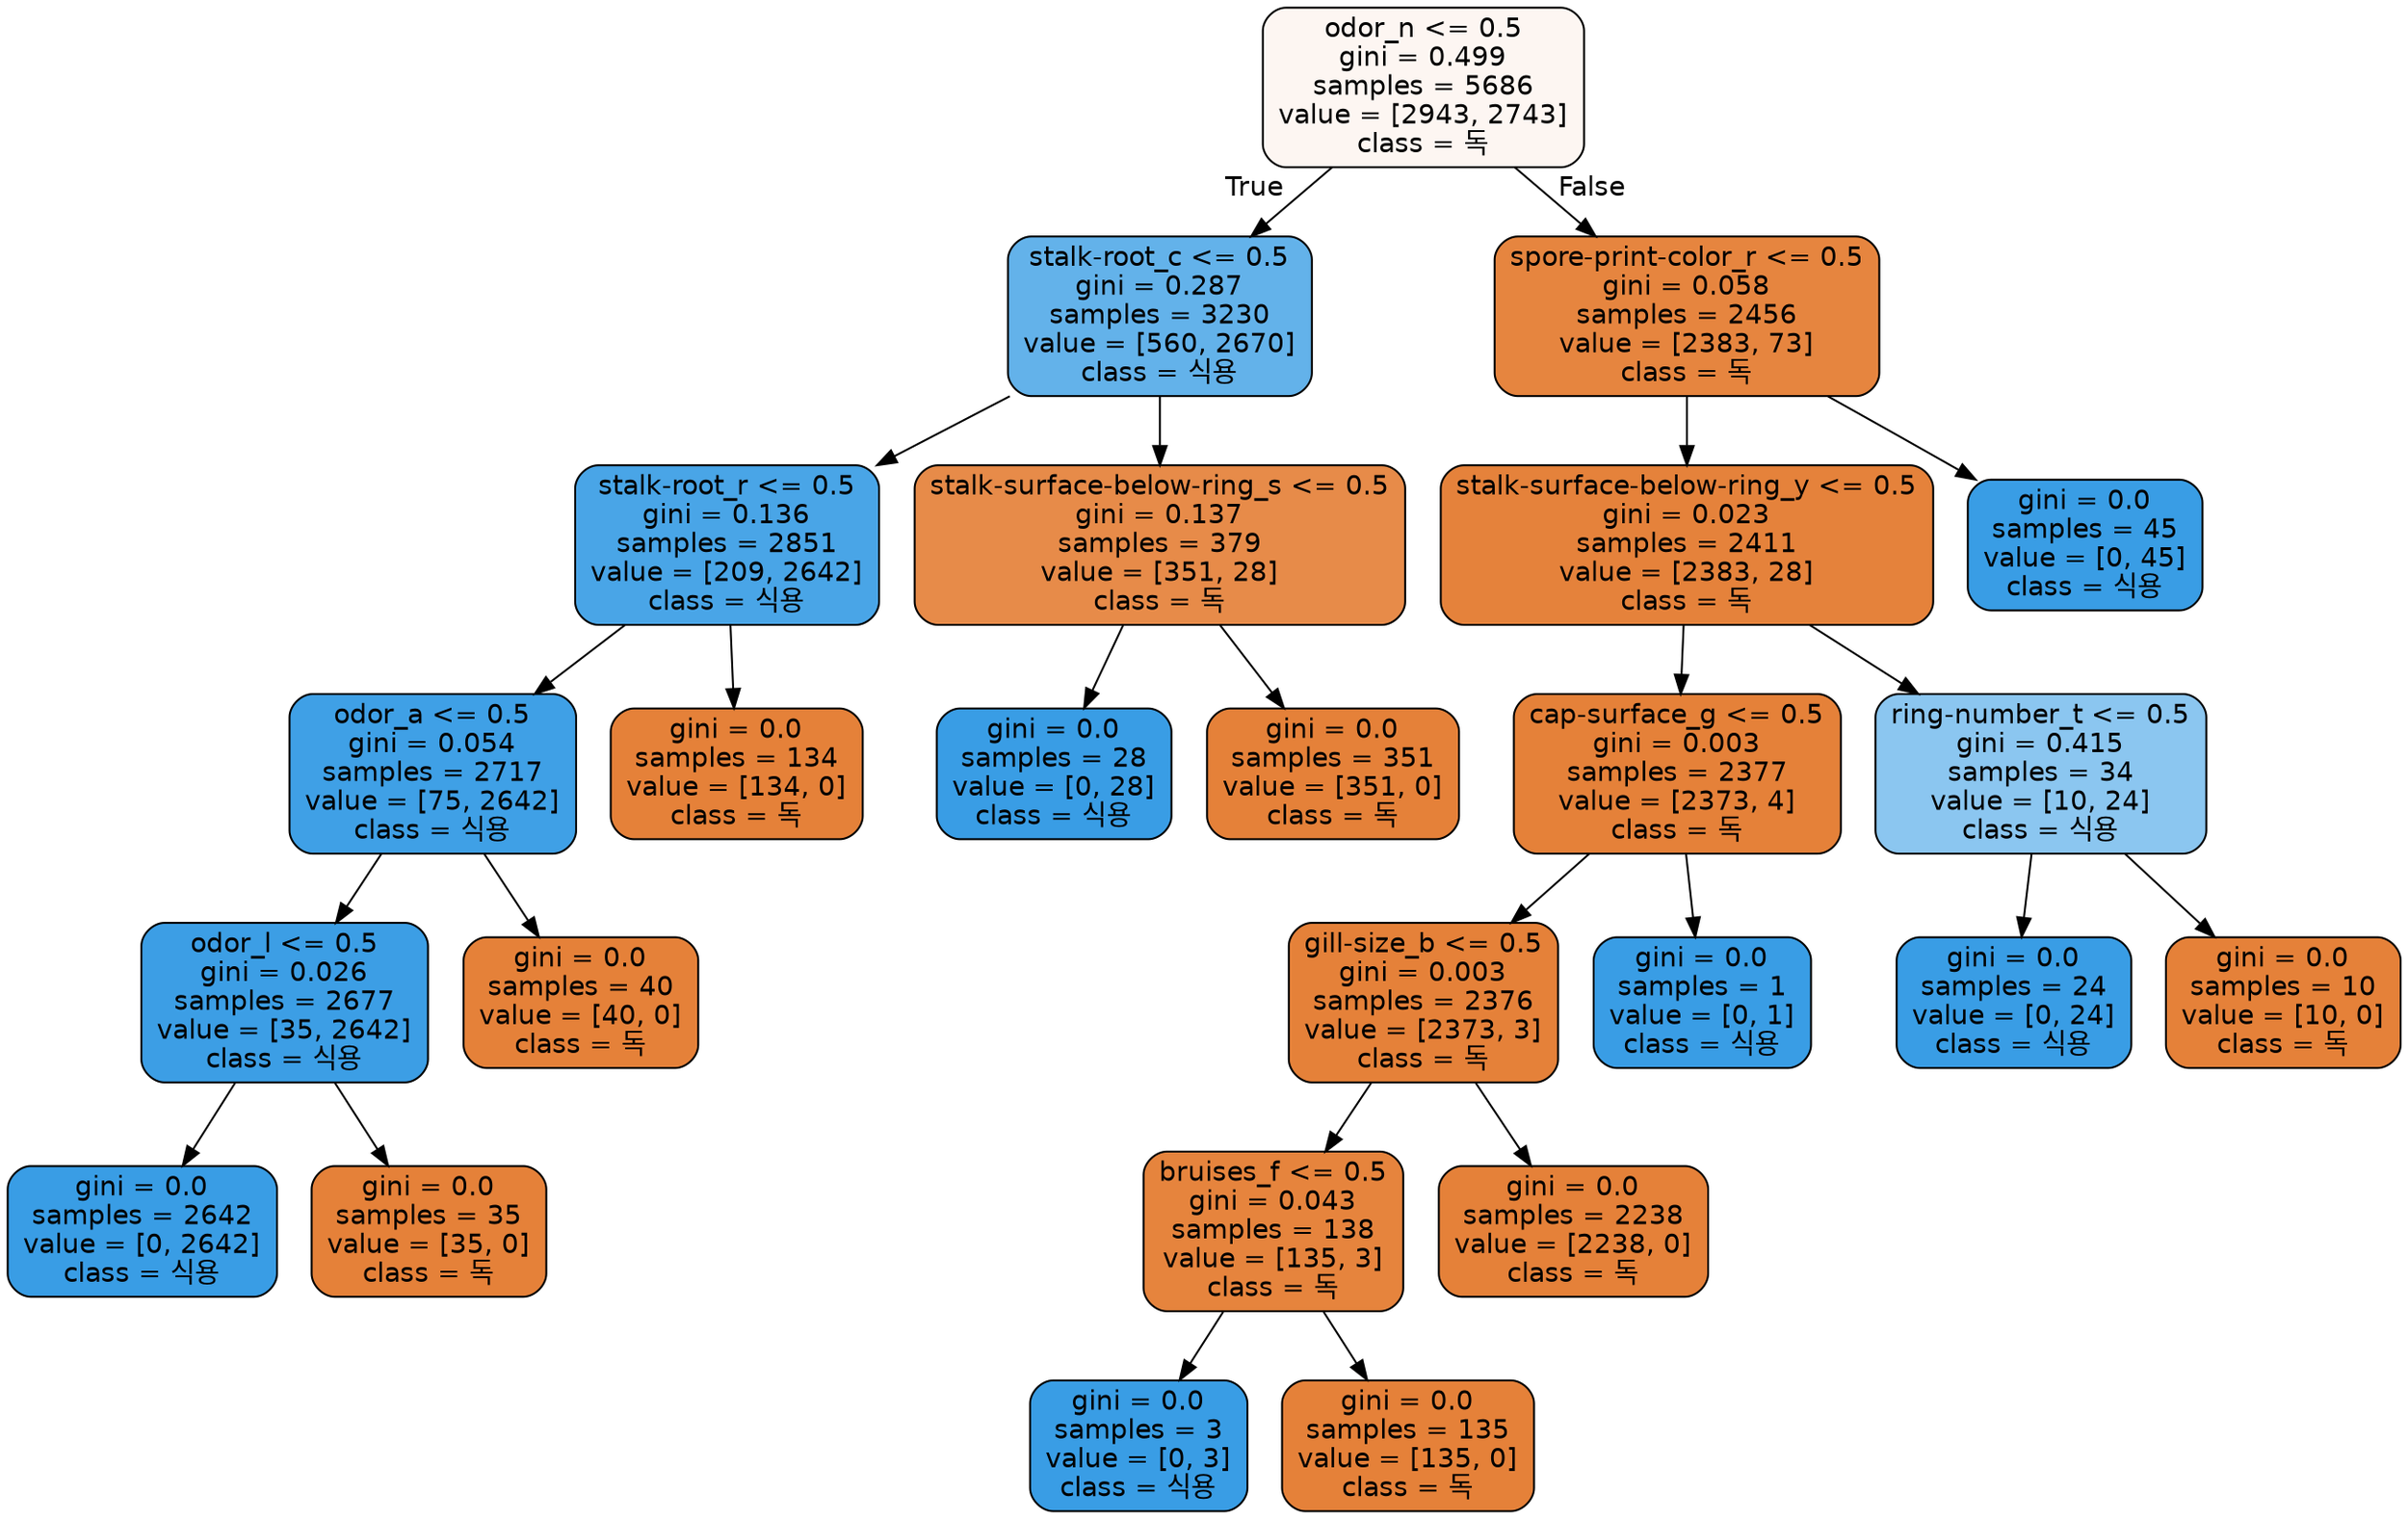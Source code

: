 digraph Tree {
node [shape=box, style="filled, rounded", color="black", fontname="helvetica"] ;
edge [fontname="helvetica"] ;
0 [label="odor_n <= 0.5\ngini = 0.499\nsamples = 5686\nvalue = [2943, 2743]\nclass = 독", fillcolor="#fdf6f2"] ;
1 [label="stalk-root_c <= 0.5\ngini = 0.287\nsamples = 3230\nvalue = [560, 2670]\nclass = 식용", fillcolor="#63b2ea"] ;
0 -> 1 [labeldistance=2.5, labelangle=45, headlabel="True"] ;
2 [label="stalk-root_r <= 0.5\ngini = 0.136\nsamples = 2851\nvalue = [209, 2642]\nclass = 식용", fillcolor="#49a5e7"] ;
1 -> 2 ;
3 [label="odor_a <= 0.5\ngini = 0.054\nsamples = 2717\nvalue = [75, 2642]\nclass = 식용", fillcolor="#3fa0e6"] ;
2 -> 3 ;
4 [label="odor_l <= 0.5\ngini = 0.026\nsamples = 2677\nvalue = [35, 2642]\nclass = 식용", fillcolor="#3c9ee5"] ;
3 -> 4 ;
5 [label="gini = 0.0\nsamples = 2642\nvalue = [0, 2642]\nclass = 식용", fillcolor="#399de5"] ;
4 -> 5 ;
6 [label="gini = 0.0\nsamples = 35\nvalue = [35, 0]\nclass = 독", fillcolor="#e58139"] ;
4 -> 6 ;
7 [label="gini = 0.0\nsamples = 40\nvalue = [40, 0]\nclass = 독", fillcolor="#e58139"] ;
3 -> 7 ;
8 [label="gini = 0.0\nsamples = 134\nvalue = [134, 0]\nclass = 독", fillcolor="#e58139"] ;
2 -> 8 ;
9 [label="stalk-surface-below-ring_s <= 0.5\ngini = 0.137\nsamples = 379\nvalue = [351, 28]\nclass = 독", fillcolor="#e78b49"] ;
1 -> 9 ;
10 [label="gini = 0.0\nsamples = 28\nvalue = [0, 28]\nclass = 식용", fillcolor="#399de5"] ;
9 -> 10 ;
11 [label="gini = 0.0\nsamples = 351\nvalue = [351, 0]\nclass = 독", fillcolor="#e58139"] ;
9 -> 11 ;
12 [label="spore-print-color_r <= 0.5\ngini = 0.058\nsamples = 2456\nvalue = [2383, 73]\nclass = 독", fillcolor="#e6853f"] ;
0 -> 12 [labeldistance=2.5, labelangle=-45, headlabel="False"] ;
13 [label="stalk-surface-below-ring_y <= 0.5\ngini = 0.023\nsamples = 2411\nvalue = [2383, 28]\nclass = 독", fillcolor="#e5823b"] ;
12 -> 13 ;
14 [label="cap-surface_g <= 0.5\ngini = 0.003\nsamples = 2377\nvalue = [2373, 4]\nclass = 독", fillcolor="#e58139"] ;
13 -> 14 ;
15 [label="gill-size_b <= 0.5\ngini = 0.003\nsamples = 2376\nvalue = [2373, 3]\nclass = 독", fillcolor="#e58139"] ;
14 -> 15 ;
16 [label="bruises_f <= 0.5\ngini = 0.043\nsamples = 138\nvalue = [135, 3]\nclass = 독", fillcolor="#e6843d"] ;
15 -> 16 ;
17 [label="gini = 0.0\nsamples = 3\nvalue = [0, 3]\nclass = 식용", fillcolor="#399de5"] ;
16 -> 17 ;
18 [label="gini = 0.0\nsamples = 135\nvalue = [135, 0]\nclass = 독", fillcolor="#e58139"] ;
16 -> 18 ;
19 [label="gini = 0.0\nsamples = 2238\nvalue = [2238, 0]\nclass = 독", fillcolor="#e58139"] ;
15 -> 19 ;
20 [label="gini = 0.0\nsamples = 1\nvalue = [0, 1]\nclass = 식용", fillcolor="#399de5"] ;
14 -> 20 ;
21 [label="ring-number_t <= 0.5\ngini = 0.415\nsamples = 34\nvalue = [10, 24]\nclass = 식용", fillcolor="#8bc6f0"] ;
13 -> 21 ;
22 [label="gini = 0.0\nsamples = 24\nvalue = [0, 24]\nclass = 식용", fillcolor="#399de5"] ;
21 -> 22 ;
23 [label="gini = 0.0\nsamples = 10\nvalue = [10, 0]\nclass = 독", fillcolor="#e58139"] ;
21 -> 23 ;
24 [label="gini = 0.0\nsamples = 45\nvalue = [0, 45]\nclass = 식용", fillcolor="#399de5"] ;
12 -> 24 ;
}
